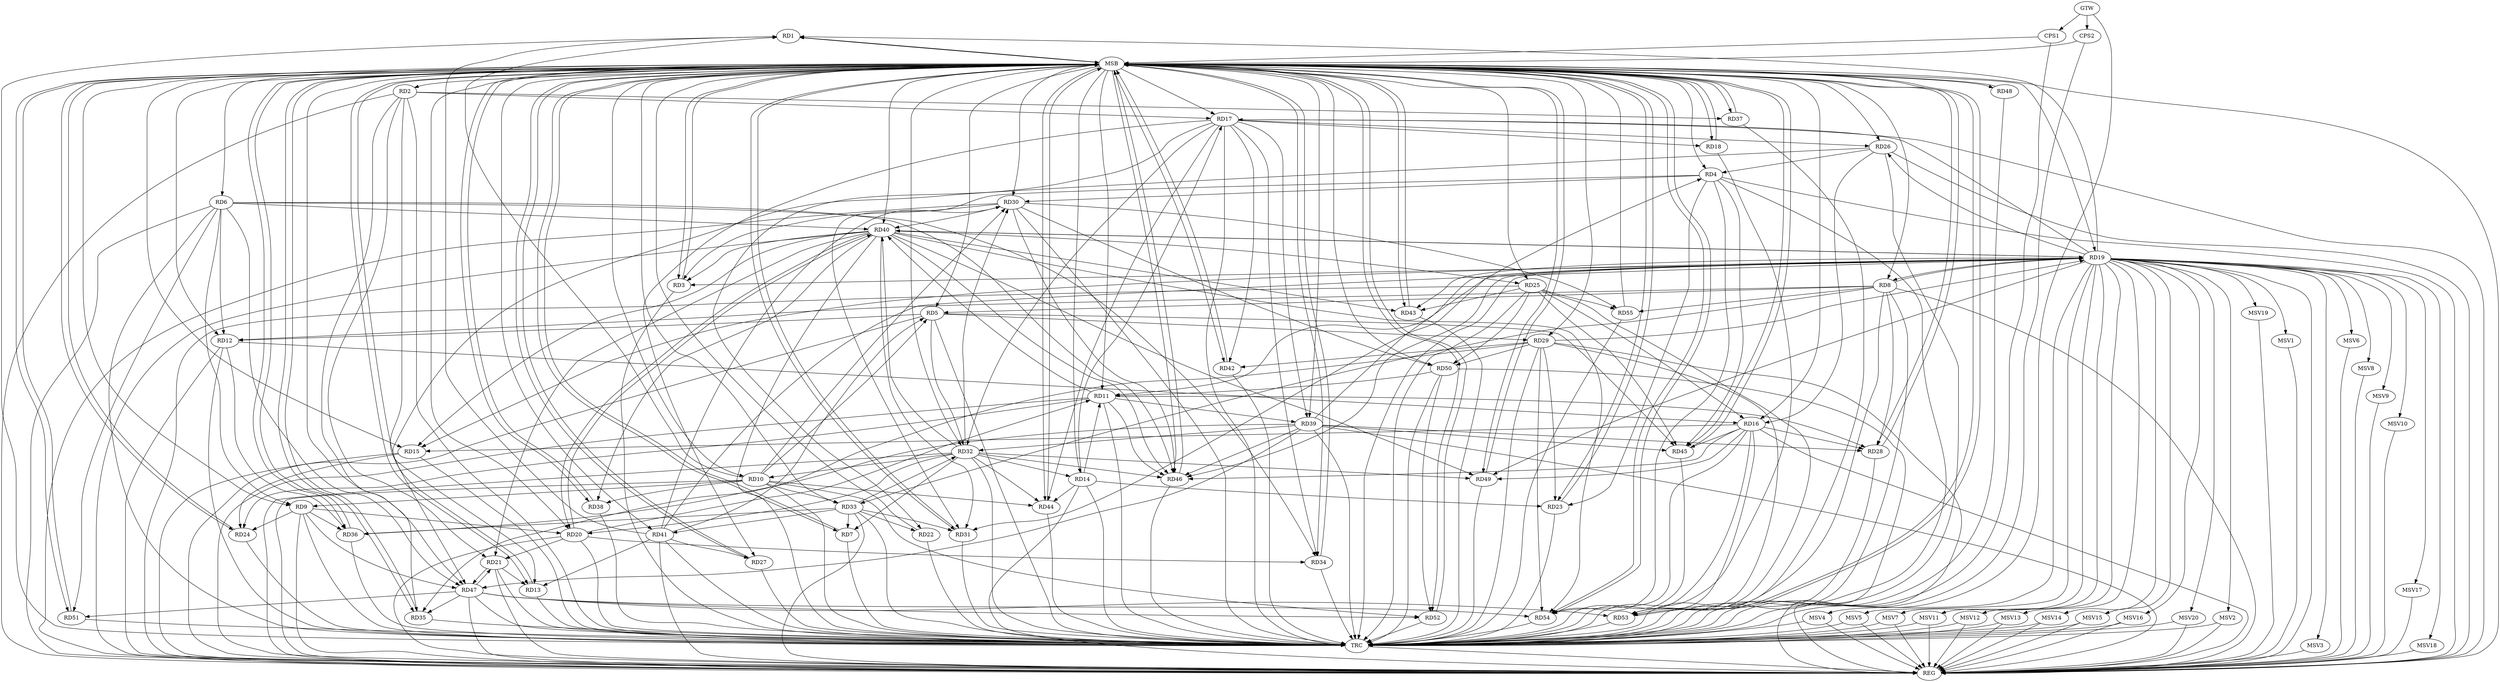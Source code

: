 strict digraph G {
  RD1 [ label="RD1" ];
  RD2 [ label="RD2" ];
  RD3 [ label="RD3" ];
  RD4 [ label="RD4" ];
  RD5 [ label="RD5" ];
  RD6 [ label="RD6" ];
  RD7 [ label="RD7" ];
  RD8 [ label="RD8" ];
  RD9 [ label="RD9" ];
  RD10 [ label="RD10" ];
  RD11 [ label="RD11" ];
  RD12 [ label="RD12" ];
  RD13 [ label="RD13" ];
  RD14 [ label="RD14" ];
  RD15 [ label="RD15" ];
  RD16 [ label="RD16" ];
  RD17 [ label="RD17" ];
  RD18 [ label="RD18" ];
  RD19 [ label="RD19" ];
  RD20 [ label="RD20" ];
  RD21 [ label="RD21" ];
  RD22 [ label="RD22" ];
  RD23 [ label="RD23" ];
  RD24 [ label="RD24" ];
  RD25 [ label="RD25" ];
  RD26 [ label="RD26" ];
  RD27 [ label="RD27" ];
  RD28 [ label="RD28" ];
  RD29 [ label="RD29" ];
  RD30 [ label="RD30" ];
  RD31 [ label="RD31" ];
  RD32 [ label="RD32" ];
  RD33 [ label="RD33" ];
  RD34 [ label="RD34" ];
  RD35 [ label="RD35" ];
  RD36 [ label="RD36" ];
  RD37 [ label="RD37" ];
  RD38 [ label="RD38" ];
  RD39 [ label="RD39" ];
  RD40 [ label="RD40" ];
  RD41 [ label="RD41" ];
  RD42 [ label="RD42" ];
  RD43 [ label="RD43" ];
  RD44 [ label="RD44" ];
  RD45 [ label="RD45" ];
  RD46 [ label="RD46" ];
  RD47 [ label="RD47" ];
  RD48 [ label="RD48" ];
  RD49 [ label="RD49" ];
  RD50 [ label="RD50" ];
  RD51 [ label="RD51" ];
  RD52 [ label="RD52" ];
  RD53 [ label="RD53" ];
  RD54 [ label="RD54" ];
  RD55 [ label="RD55" ];
  CPS1 [ label="CPS1" ];
  CPS2 [ label="CPS2" ];
  GTW [ label="GTW" ];
  REG [ label="REG" ];
  MSB [ label="MSB" ];
  TRC [ label="TRC" ];
  MSV1 [ label="MSV1" ];
  MSV2 [ label="MSV2" ];
  MSV3 [ label="MSV3" ];
  MSV4 [ label="MSV4" ];
  MSV5 [ label="MSV5" ];
  MSV6 [ label="MSV6" ];
  MSV7 [ label="MSV7" ];
  MSV8 [ label="MSV8" ];
  MSV9 [ label="MSV9" ];
  MSV10 [ label="MSV10" ];
  MSV11 [ label="MSV11" ];
  MSV12 [ label="MSV12" ];
  MSV13 [ label="MSV13" ];
  MSV14 [ label="MSV14" ];
  MSV15 [ label="MSV15" ];
  MSV16 [ label="MSV16" ];
  MSV17 [ label="MSV17" ];
  MSV18 [ label="MSV18" ];
  MSV19 [ label="MSV19" ];
  MSV20 [ label="MSV20" ];
  RD10 -> RD1;
  RD19 -> RD1;
  RD41 -> RD1;
  RD2 -> RD13;
  RD2 -> RD17;
  RD2 -> RD21;
  RD2 -> RD35;
  RD2 -> RD37;
  RD19 -> RD3;
  RD30 -> RD3;
  RD40 -> RD3;
  RD4 -> RD23;
  RD26 -> RD4;
  RD4 -> RD30;
  RD4 -> RD31;
  RD39 -> RD4;
  RD4 -> RD45;
  RD4 -> RD54;
  RD8 -> RD5;
  RD10 -> RD5;
  RD5 -> RD12;
  RD5 -> RD29;
  RD5 -> RD32;
  RD41 -> RD5;
  RD5 -> RD45;
  RD6 -> RD9;
  RD6 -> RD12;
  RD6 -> RD34;
  RD6 -> RD40;
  RD6 -> RD46;
  RD6 -> RD47;
  RD6 -> RD51;
  RD32 -> RD7;
  RD33 -> RD7;
  RD8 -> RD12;
  RD8 -> RD19;
  RD19 -> RD8;
  RD8 -> RD28;
  RD8 -> RD33;
  RD8 -> RD53;
  RD8 -> RD55;
  RD10 -> RD9;
  RD9 -> RD20;
  RD9 -> RD24;
  RD9 -> RD36;
  RD9 -> RD47;
  RD10 -> RD30;
  RD32 -> RD10;
  RD10 -> RD33;
  RD10 -> RD38;
  RD10 -> RD44;
  RD10 -> RD52;
  RD14 -> RD11;
  RD19 -> RD11;
  RD20 -> RD11;
  RD11 -> RD24;
  RD11 -> RD28;
  RD11 -> RD39;
  RD11 -> RD40;
  RD11 -> RD46;
  RD50 -> RD11;
  RD12 -> RD16;
  RD12 -> RD36;
  RD21 -> RD13;
  RD41 -> RD13;
  RD14 -> RD17;
  RD14 -> RD23;
  RD32 -> RD14;
  RD14 -> RD44;
  RD16 -> RD15;
  RD19 -> RD15;
  RD15 -> RD24;
  RD40 -> RD15;
  RD25 -> RD16;
  RD26 -> RD16;
  RD16 -> RD28;
  RD16 -> RD45;
  RD16 -> RD46;
  RD16 -> RD49;
  RD16 -> RD53;
  RD16 -> RD54;
  RD17 -> RD18;
  RD19 -> RD17;
  RD17 -> RD22;
  RD17 -> RD26;
  RD17 -> RD27;
  RD17 -> RD32;
  RD17 -> RD34;
  RD17 -> RD39;
  RD17 -> RD42;
  RD17 -> RD44;
  RD19 -> RD26;
  RD29 -> RD19;
  RD19 -> RD31;
  RD19 -> RD40;
  RD40 -> RD19;
  RD41 -> RD19;
  RD19 -> RD43;
  RD19 -> RD46;
  RD19 -> RD49;
  RD20 -> RD21;
  RD32 -> RD20;
  RD20 -> RD34;
  RD20 -> RD40;
  RD40 -> RD20;
  RD40 -> RD21;
  RD21 -> RD47;
  RD47 -> RD21;
  RD33 -> RD22;
  RD29 -> RD23;
  RD40 -> RD25;
  RD25 -> RD43;
  RD25 -> RD45;
  RD25 -> RD50;
  RD25 -> RD53;
  RD25 -> RD55;
  RD26 -> RD47;
  RD41 -> RD27;
  RD39 -> RD28;
  RD29 -> RD35;
  RD29 -> RD42;
  RD29 -> RD50;
  RD29 -> RD53;
  RD29 -> RD54;
  RD32 -> RD30;
  RD30 -> RD40;
  RD41 -> RD30;
  RD30 -> RD46;
  RD30 -> RD50;
  RD30 -> RD55;
  RD33 -> RD31;
  RD40 -> RD31;
  RD33 -> RD32;
  RD39 -> RD32;
  RD32 -> RD40;
  RD32 -> RD44;
  RD32 -> RD46;
  RD32 -> RD49;
  RD33 -> RD36;
  RD33 -> RD41;
  RD47 -> RD35;
  RD39 -> RD36;
  RD40 -> RD38;
  RD39 -> RD45;
  RD39 -> RD46;
  RD39 -> RD47;
  RD40 -> RD43;
  RD40 -> RD46;
  RD40 -> RD49;
  RD40 -> RD54;
  RD47 -> RD51;
  RD47 -> RD52;
  RD47 -> RD53;
  RD47 -> RD54;
  RD50 -> RD52;
  GTW -> CPS1;
  GTW -> CPS2;
  RD2 -> REG;
  RD4 -> REG;
  RD5 -> REG;
  RD6 -> REG;
  RD8 -> REG;
  RD9 -> REG;
  RD10 -> REG;
  RD11 -> REG;
  RD12 -> REG;
  RD14 -> REG;
  RD15 -> REG;
  RD16 -> REG;
  RD17 -> REG;
  RD19 -> REG;
  RD20 -> REG;
  RD21 -> REG;
  RD25 -> REG;
  RD26 -> REG;
  RD29 -> REG;
  RD30 -> REG;
  RD32 -> REG;
  RD33 -> REG;
  RD39 -> REG;
  RD40 -> REG;
  RD41 -> REG;
  RD47 -> REG;
  RD50 -> REG;
  RD1 -> MSB;
  MSB -> RD4;
  MSB -> RD5;
  MSB -> RD29;
  MSB -> RD35;
  MSB -> RD45;
  MSB -> REG;
  RD3 -> MSB;
  MSB -> RD2;
  MSB -> RD7;
  MSB -> RD11;
  MSB -> RD15;
  MSB -> RD16;
  MSB -> RD36;
  MSB -> RD44;
  MSB -> RD49;
  RD7 -> MSB;
  MSB -> RD20;
  MSB -> RD24;
  MSB -> RD26;
  MSB -> RD41;
  RD13 -> MSB;
  MSB -> RD12;
  MSB -> RD14;
  MSB -> RD19;
  MSB -> RD42;
  MSB -> RD50;
  MSB -> RD51;
  MSB -> RD53;
  MSB -> RD54;
  RD18 -> MSB;
  MSB -> RD3;
  MSB -> RD13;
  MSB -> RD34;
  RD22 -> MSB;
  MSB -> RD28;
  RD23 -> MSB;
  MSB -> RD10;
  MSB -> RD17;
  MSB -> RD27;
  MSB -> RD31;
  MSB -> RD33;
  RD24 -> MSB;
  MSB -> RD1;
  MSB -> RD38;
  RD27 -> MSB;
  MSB -> RD32;
  MSB -> RD43;
  RD28 -> MSB;
  MSB -> RD8;
  RD31 -> MSB;
  MSB -> RD9;
  MSB -> RD18;
  RD34 -> MSB;
  RD35 -> MSB;
  MSB -> RD30;
  RD36 -> MSB;
  RD37 -> MSB;
  RD38 -> MSB;
  MSB -> RD25;
  RD42 -> MSB;
  MSB -> RD46;
  RD43 -> MSB;
  MSB -> RD37;
  RD44 -> MSB;
  RD45 -> MSB;
  RD46 -> MSB;
  MSB -> RD23;
  MSB -> RD52;
  RD48 -> MSB;
  RD49 -> MSB;
  MSB -> RD6;
  MSB -> RD40;
  RD51 -> MSB;
  MSB -> RD47;
  RD52 -> MSB;
  RD53 -> MSB;
  RD54 -> MSB;
  MSB -> RD39;
  MSB -> RD48;
  RD55 -> MSB;
  CPS1 -> MSB;
  CPS2 -> MSB;
  RD1 -> TRC;
  RD2 -> TRC;
  RD3 -> TRC;
  RD4 -> TRC;
  RD5 -> TRC;
  RD6 -> TRC;
  RD7 -> TRC;
  RD8 -> TRC;
  RD9 -> TRC;
  RD10 -> TRC;
  RD11 -> TRC;
  RD12 -> TRC;
  RD13 -> TRC;
  RD14 -> TRC;
  RD15 -> TRC;
  RD16 -> TRC;
  RD17 -> TRC;
  RD18 -> TRC;
  RD19 -> TRC;
  RD20 -> TRC;
  RD21 -> TRC;
  RD22 -> TRC;
  RD23 -> TRC;
  RD24 -> TRC;
  RD25 -> TRC;
  RD26 -> TRC;
  RD27 -> TRC;
  RD28 -> TRC;
  RD29 -> TRC;
  RD30 -> TRC;
  RD31 -> TRC;
  RD32 -> TRC;
  RD33 -> TRC;
  RD34 -> TRC;
  RD35 -> TRC;
  RD36 -> TRC;
  RD37 -> TRC;
  RD38 -> TRC;
  RD39 -> TRC;
  RD40 -> TRC;
  RD41 -> TRC;
  RD42 -> TRC;
  RD43 -> TRC;
  RD44 -> TRC;
  RD45 -> TRC;
  RD46 -> TRC;
  RD47 -> TRC;
  RD48 -> TRC;
  RD49 -> TRC;
  RD50 -> TRC;
  RD51 -> TRC;
  RD52 -> TRC;
  RD53 -> TRC;
  RD54 -> TRC;
  RD55 -> TRC;
  CPS1 -> TRC;
  CPS2 -> TRC;
  GTW -> TRC;
  TRC -> REG;
  RD19 -> MSV1;
  MSV1 -> REG;
  RD19 -> MSV2;
  RD19 -> MSV3;
  RD19 -> MSV4;
  RD19 -> MSV5;
  MSV2 -> REG;
  MSV2 -> TRC;
  MSV3 -> REG;
  MSV4 -> REG;
  MSV4 -> TRC;
  MSV5 -> REG;
  MSV5 -> TRC;
  RD19 -> MSV6;
  RD19 -> MSV7;
  MSV6 -> REG;
  MSV7 -> REG;
  MSV7 -> TRC;
  RD19 -> MSV8;
  MSV8 -> REG;
  RD19 -> MSV9;
  RD19 -> MSV10;
  MSV9 -> REG;
  MSV10 -> REG;
  RD19 -> MSV11;
  RD19 -> MSV12;
  MSV11 -> REG;
  MSV11 -> TRC;
  MSV12 -> REG;
  MSV12 -> TRC;
  RD19 -> MSV13;
  RD19 -> MSV14;
  MSV13 -> REG;
  MSV13 -> TRC;
  MSV14 -> REG;
  MSV14 -> TRC;
  RD19 -> MSV15;
  MSV15 -> REG;
  MSV15 -> TRC;
  RD19 -> MSV16;
  RD19 -> MSV17;
  MSV16 -> REG;
  MSV16 -> TRC;
  MSV17 -> REG;
  RD19 -> MSV18;
  RD19 -> MSV19;
  RD19 -> MSV20;
  MSV18 -> REG;
  MSV19 -> REG;
  MSV20 -> REG;
  MSV20 -> TRC;
}
